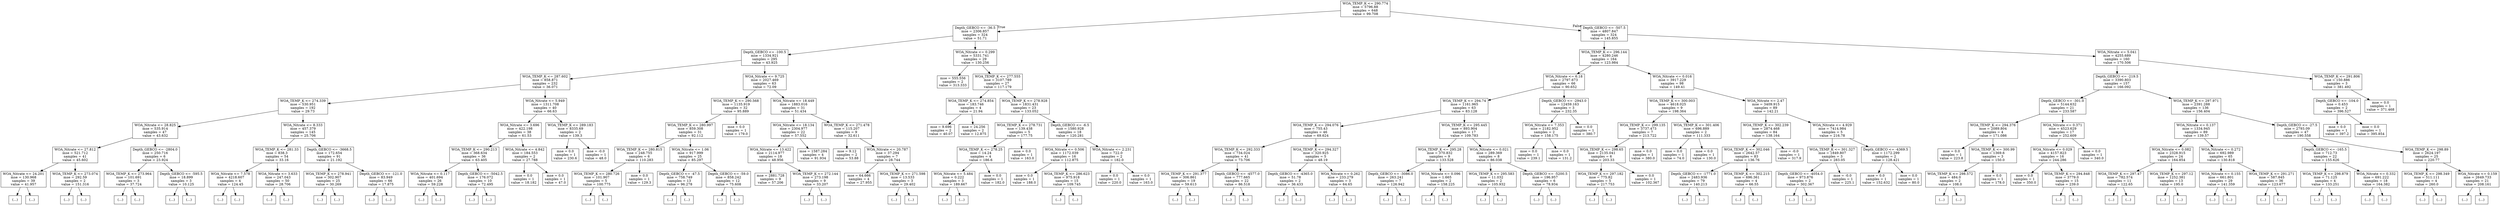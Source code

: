 digraph Tree {
node [shape=box] ;
0 [label="WOA_TEMP_K <= 290.774\nmse = 5796.88\nsamples = 648\nvalue = 99.708"] ;
1 [label="Depth_GEBCO <= -36.5\nmse = 2306.857\nsamples = 324\nvalue = 51.71"] ;
0 -> 1 [labeldistance=2.5, labelangle=45, headlabel="True"] ;
2 [label="Depth_GEBCO <= -100.5\nmse = 1334.921\nsamples = 295\nvalue = 43.925"] ;
1 -> 2 ;
3 [label="WOA_TEMP_K <= 287.602\nmse = 858.871\nsamples = 232\nvalue = 36.071"] ;
2 -> 3 ;
4 [label="WOA_TEMP_K <= 274.339\nmse = 530.951\nsamples = 192\nvalue = 29.73"] ;
3 -> 4 ;
5 [label="WOA_Nitrate <= 28.825\nmse = 535.914\nsamples = 47\nvalue = 43.632"] ;
4 -> 5 ;
6 [label="WOA_Nitrate <= 27.812\nmse = 521.712\nsamples = 41\nvalue = 45.602"] ;
5 -> 6 ;
7 [label="WOA_Nitrate <= 24.201\nmse = 130.968\nsamples = 39\nvalue = 41.957"] ;
6 -> 7 ;
8 [label="(...)"] ;
7 -> 8 ;
29 [label="(...)"] ;
7 -> 29 ;
72 [label="WOA_TEMP_K <= 273.074\nmse = 292.59\nsamples = 2\nvalue = 151.316"] ;
6 -> 72 ;
73 [label="(...)"] ;
72 -> 73 ;
74 [label="(...)"] ;
72 -> 74 ;
75 [label="Depth_GEBCO <= -2804.0\nmse = 250.716\nsamples = 6\nvalue = 23.924"] ;
5 -> 75 ;
76 [label="WOA_TEMP_K <= 273.964\nmse = 101.691\nsamples = 3\nvalue = 37.724"] ;
75 -> 76 ;
77 [label="(...)"] ;
76 -> 77 ;
80 [label="(...)"] ;
76 -> 80 ;
81 [label="Depth_GEBCO <= -595.5\nmse = 18.899\nsamples = 3\nvalue = 10.125"] ;
75 -> 81 ;
82 [label="(...)"] ;
81 -> 82 ;
85 [label="(...)"] ;
81 -> 85 ;
86 [label="WOA_Nitrate <= 8.333\nmse = 457.379\nsamples = 145\nvalue = 25.706"] ;
4 -> 86 ;
87 [label="WOA_TEMP_K <= 281.33\nmse = 838.3\nsamples = 54\nvalue = 33.16"] ;
86 -> 87 ;
88 [label="WOA_Nitrate <= 7.578\nmse = 4218.607\nsamples = 4\nvalue = 124.45"] ;
87 -> 88 ;
89 [label="(...)"] ;
88 -> 89 ;
92 [label="(...)"] ;
88 -> 92 ;
95 [label="WOA_Nitrate <= 3.633\nmse = 247.043\nsamples = 50\nvalue = 28.706"] ;
87 -> 95 ;
96 [label="(...)"] ;
95 -> 96 ;
135 [label="(...)"] ;
95 -> 135 ;
158 [label="Depth_GEBCO <= -3668.5\nmse = 172.654\nsamples = 91\nvalue = 21.192"] ;
86 -> 158 ;
159 [label="WOA_TEMP_K <= 278.941\nmse = 302.907\nsamples = 25\nvalue = 30.269"] ;
158 -> 159 ;
160 [label="(...)"] ;
159 -> 160 ;
185 [label="(...)"] ;
159 -> 185 ;
208 [label="Depth_GEBCO <= -121.0\nmse = 83.949\nsamples = 66\nvalue = 17.875"] ;
158 -> 208 ;
209 [label="(...)"] ;
208 -> 209 ;
288 [label="(...)"] ;
208 -> 288 ;
291 [label="WOA_Nitrate <= 5.949\nmse = 1311.708\nsamples = 40\nvalue = 66.63"] ;
3 -> 291 ;
292 [label="WOA_Nitrate <= 3.696\nmse = 422.198\nsamples = 38\nvalue = 61.53"] ;
291 -> 292 ;
293 [label="WOA_TEMP_K <= 290.213\nmse = 368.634\nsamples = 36\nvalue = 63.405"] ;
292 -> 293 ;
294 [label="WOA_Nitrate <= 0.117\nmse = 401.694\nsamples = 26\nvalue = 59.228"] ;
293 -> 294 ;
295 [label="(...)"] ;
294 -> 295 ;
300 [label="(...)"] ;
294 -> 300 ;
337 [label="Depth_GEBCO <= -5042.5\nmse = 176.072\nsamples = 10\nvalue = 72.495"] ;
293 -> 337 ;
338 [label="(...)"] ;
337 -> 338 ;
347 [label="(...)"] ;
337 -> 347 ;
354 [label="WOA_Nitrate <= 4.842\nmse = 184.553\nsamples = 2\nvalue = 27.788"] ;
292 -> 354 ;
355 [label="mse = 0.0\nsamples = 1\nvalue = 18.182"] ;
354 -> 355 ;
356 [label="mse = 0.0\nsamples = 1\nvalue = 47.0"] ;
354 -> 356 ;
357 [label="WOA_TEMP_K <= 289.183\nmse = 8335.69\nsamples = 2\nvalue = 139.3"] ;
291 -> 357 ;
358 [label="mse = 0.0\nsamples = 1\nvalue = 230.6"] ;
357 -> 358 ;
359 [label="mse = -0.0\nsamples = 1\nvalue = 48.0"] ;
357 -> 359 ;
360 [label="WOA_Nitrate <= 9.725\nmse = 2027.469\nsamples = 63\nvalue = 72.09"] ;
2 -> 360 ;
361 [label="WOA_TEMP_K <= 290.568\nmse = 1135.919\nsamples = 32\nvalue = 95.889"] ;
360 -> 361 ;
362 [label="WOA_TEMP_K <= 280.997\nmse = 859.308\nsamples = 31\nvalue = 92.112"] ;
361 -> 362 ;
363 [label="WOA_TEMP_K <= 280.815\nmse = 248.755\nsamples = 6\nvalue = 110.283"] ;
362 -> 363 ;
364 [label="WOA_TEMP_K <= 280.726\nmse = 101.907\nsamples = 5\nvalue = 100.775"] ;
363 -> 364 ;
365 [label="(...)"] ;
364 -> 365 ;
372 [label="(...)"] ;
364 -> 372 ;
373 [label="mse = 0.0\nsamples = 1\nvalue = 129.3"] ;
363 -> 373 ;
374 [label="WOA_Nitrate <= 1.06\nmse = 917.999\nsamples = 25\nvalue = 85.297"] ;
362 -> 374 ;
375 [label="Depth_GEBCO <= -47.5\nmse = 758.749\nsamples = 13\nvalue = 96.278"] ;
374 -> 375 ;
376 [label="(...)"] ;
375 -> 376 ;
387 [label="(...)"] ;
375 -> 387 ;
398 [label="Depth_GEBCO <= -59.0\nmse = 858.242\nsamples = 12\nvalue = 75.608"] ;
374 -> 398 ;
399 [label="(...)"] ;
398 -> 399 ;
402 [label="(...)"] ;
398 -> 402 ;
415 [label="mse = 0.0\nsamples = 1\nvalue = 179.0"] ;
361 -> 415 ;
416 [label="WOA_Nitrate <= 18.449\nmse = 1883.016\nsamples = 31\nvalue = 51.434"] ;
360 -> 416 ;
417 [label="WOA_Nitrate <= 18.134\nmse = 2304.977\nsamples = 22\nvalue = 57.552"] ;
416 -> 417 ;
418 [label="WOA_Nitrate <= 13.422\nmse = 2114.977\nsamples = 18\nvalue = 48.956"] ;
417 -> 418 ;
419 [label="mse = 2881.728\nsamples = 9\nvalue = 57.206"] ;
418 -> 419 ;
420 [label="WOA_TEMP_K <= 272.144\nmse = 273.198\nsamples = 9\nvalue = 33.207"] ;
418 -> 420 ;
421 [label="(...)"] ;
420 -> 421 ;
424 [label="(...)"] ;
420 -> 424 ;
427 [label="mse = 1587.284\nsamples = 4\nvalue = 91.934"] ;
417 -> 427 ;
428 [label="WOA_TEMP_K <= 271.478\nmse = 115.207\nsamples = 9\nvalue = 32.611"] ;
416 -> 428 ;
429 [label="mse = 9.12\nsamples = 2\nvalue = 53.88"] ;
428 -> 429 ;
430 [label="WOA_Nitrate <= 20.787\nmse = 37.294\nsamples = 7\nvalue = 28.744"] ;
428 -> 430 ;
431 [label="mse = 64.666\nsamples = 4\nvalue = 27.955"] ;
430 -> 431 ;
432 [label="WOA_TEMP_K <= 271.598\nmse = 13.533\nsamples = 3\nvalue = 29.402"] ;
430 -> 432 ;
433 [label="(...)"] ;
432 -> 433 ;
434 [label="(...)"] ;
432 -> 434 ;
435 [label="WOA_Nitrate <= 0.299\nmse = 5331.741\nsamples = 29\nvalue = 130.256"] ;
1 -> 435 ;
436 [label="mse = 555.556\nsamples = 2\nvalue = 313.333"] ;
435 -> 436 ;
437 [label="WOA_TEMP_K <= 277.555\nmse = 3107.789\nsamples = 27\nvalue = 117.179"] ;
435 -> 437 ;
438 [label="WOA_TEMP_K <= 274.854\nmse = 183.746\nsamples = 4\nvalue = 21.94"] ;
437 -> 438 ;
439 [label="mse = 9.696\nsamples = 2\nvalue = 40.07"] ;
438 -> 439 ;
440 [label="mse = 24.256\nsamples = 2\nvalue = 12.875"] ;
438 -> 440 ;
441 [label="WOA_TEMP_K <= 278.928\nmse = 1831.431\nsamples = 23\nvalue = 133.052"] ;
437 -> 441 ;
442 [label="WOA_TEMP_K <= 278.731\nmse = 139.438\nsamples = 5\nvalue = 177.75"] ;
441 -> 442 ;
443 [label="WOA_TEMP_K <= 278.25\nmse = 14.24\nsamples = 4\nvalue = 186.6"] ;
442 -> 443 ;
444 [label="WOA_Nitrate <= 5.484\nmse = 0.222\nsamples = 3\nvalue = 189.667"] ;
443 -> 444 ;
445 [label="(...)"] ;
444 -> 445 ;
446 [label="(...)"] ;
444 -> 446 ;
447 [label="mse = 0.0\nsamples = 1\nvalue = 182.0"] ;
443 -> 447 ;
448 [label="mse = 0.0\nsamples = 1\nvalue = 163.0"] ;
442 -> 448 ;
449 [label="Depth_GEBCO <= -6.5\nmse = 1580.928\nsamples = 18\nvalue = 120.281"] ;
441 -> 449 ;
450 [label="WOA_Nitrate <= 0.506\nmse = 1172.039\nsamples = 16\nvalue = 112.875"] ;
449 -> 450 ;
451 [label="mse = 0.0\nsamples = 1\nvalue = 188.0"] ;
450 -> 451 ;
452 [label="WOA_TEMP_K <= 286.623\nmse = 975.918\nsamples = 15\nvalue = 109.745"] ;
450 -> 452 ;
453 [label="(...)"] ;
452 -> 453 ;
464 [label="(...)"] ;
452 -> 464 ;
481 [label="WOA_Nitrate <= 2.231\nmse = 722.0\nsamples = 2\nvalue = 182.0"] ;
449 -> 481 ;
482 [label="mse = 0.0\nsamples = 1\nvalue = 220.0"] ;
481 -> 482 ;
483 [label="mse = 0.0\nsamples = 1\nvalue = 163.0"] ;
481 -> 483 ;
484 [label="Depth_GEBCO <= -507.5\nmse = 4807.847\nsamples = 324\nvalue = 145.855"] ;
0 -> 484 [labeldistance=2.5, labelangle=-45, headlabel="False"] ;
485 [label="WOA_TEMP_K <= 296.144\nmse = 4280.246\nsamples = 164\nvalue = 123.984"] ;
484 -> 485 ;
486 [label="WOA_Nitrate <= 6.18\nmse = 2797.673\nsamples = 66\nvalue = 90.652"] ;
485 -> 486 ;
487 [label="WOA_TEMP_K <= 294.74\nmse = 1161.965\nsamples = 63\nvalue = 83.128"] ;
486 -> 487 ;
488 [label="WOA_TEMP_K <= 294.076\nmse = 755.43\nsamples = 46\nvalue = 69.624"] ;
487 -> 488 ;
489 [label="WOA_TEMP_K <= 292.333\nmse = 734.024\nsamples = 41\nvalue = 73.706"] ;
488 -> 489 ;
490 [label="WOA_TEMP_K <= 291.377\nmse = 306.861\nsamples = 19\nvalue = 59.613"] ;
489 -> 490 ;
491 [label="(...)"] ;
490 -> 491 ;
500 [label="(...)"] ;
490 -> 500 ;
523 [label="Depth_GEBCO <= -4577.0\nmse = 777.665\nsamples = 22\nvalue = 86.518"] ;
489 -> 523 ;
524 [label="(...)"] ;
523 -> 524 ;
535 [label="(...)"] ;
523 -> 535 ;
562 [label="WOA_TEMP_K <= 294.327\nmse = 320.925\nsamples = 5\nvalue = 48.19"] ;
488 -> 562 ;
563 [label="Depth_GEBCO <= -4365.0\nmse = 51.78\nsamples = 2\nvalue = 36.433"] ;
562 -> 563 ;
564 [label="(...)"] ;
563 -> 564 ;
565 [label="(...)"] ;
563 -> 565 ;
566 [label="WOA_Nitrate <= 0.262\nmse = 233.279\nsamples = 3\nvalue = 64.65"] ;
562 -> 566 ;
567 [label="(...)"] ;
566 -> 567 ;
570 [label="(...)"] ;
566 -> 570 ;
571 [label="WOA_TEMP_K <= 295.445\nmse = 893.904\nsamples = 17\nvalue = 109.783"] ;
487 -> 571 ;
572 [label="WOA_TEMP_K <= 295.28\nmse = 370.832\nsamples = 9\nvalue = 133.528"] ;
571 -> 572 ;
573 [label="Depth_GEBCO <= -3086.0\nmse = 263.241\nsamples = 7\nvalue = 126.942"] ;
572 -> 573 ;
574 [label="(...)"] ;
573 -> 574 ;
585 [label="(...)"] ;
573 -> 585 ;
586 [label="WOA_Nitrate <= 0.096\nmse = 1.665\nsamples = 2\nvalue = 158.225"] ;
572 -> 586 ;
587 [label="(...)"] ;
586 -> 587 ;
588 [label="(...)"] ;
586 -> 588 ;
589 [label="WOA_Nitrate <= 0.021\nmse = 289.369\nsamples = 8\nvalue = 86.038"] ;
571 -> 589 ;
590 [label="WOA_TEMP_K <= 295.583\nmse = 11.032\nsamples = 2\nvalue = 105.932"] ;
589 -> 590 ;
591 [label="(...)"] ;
590 -> 591 ;
592 [label="(...)"] ;
590 -> 592 ;
593 [label="Depth_GEBCO <= -5200.5\nmse = 196.957\nsamples = 6\nvalue = 78.934"] ;
589 -> 593 ;
594 [label="(...)"] ;
593 -> 594 ;
597 [label="(...)"] ;
593 -> 597 ;
602 [label="Depth_GEBCO <= -2943.0\nmse = 12459.163\nsamples = 3\nvalue = 232.35"] ;
486 -> 602 ;
603 [label="WOA_Nitrate <= 7.353\nmse = 2182.952\nsamples = 2\nvalue = 158.175"] ;
602 -> 603 ;
604 [label="mse = 0.0\nsamples = 1\nvalue = 239.1"] ;
603 -> 604 ;
605 [label="mse = 0.0\nsamples = 1\nvalue = 131.2"] ;
603 -> 605 ;
606 [label="mse = 0.0\nsamples = 1\nvalue = 380.7"] ;
602 -> 606 ;
607 [label="WOA_Nitrate <= 0.016\nmse = 3917.229\nsamples = 98\nvalue = 149.41"] ;
485 -> 607 ;
608 [label="WOA_TEMP_K <= 300.003\nmse = 4618.025\nsamples = 9\nvalue = 198.364"] ;
607 -> 608 ;
609 [label="WOA_TEMP_K <= 299.135\nmse = 3737.473\nsamples = 7\nvalue = 213.722"] ;
608 -> 609 ;
610 [label="WOA_TEMP_K <= 298.65\nmse = 2135.041\nsamples = 6\nvalue = 203.33"] ;
609 -> 610 ;
611 [label="WOA_TEMP_K <= 297.182\nmse = 775.82\nsamples = 5\nvalue = 217.753"] ;
610 -> 611 ;
612 [label="(...)"] ;
611 -> 612 ;
615 [label="(...)"] ;
611 -> 615 ;
620 [label="mse = 0.0\nsamples = 1\nvalue = 102.367"] ;
610 -> 620 ;
621 [label="mse = 0.0\nsamples = 1\nvalue = 380.0"] ;
609 -> 621 ;
622 [label="WOA_TEMP_K <= 301.406\nmse = 696.889\nsamples = 2\nvalue = 111.333"] ;
608 -> 622 ;
623 [label="mse = 0.0\nsamples = 1\nvalue = 74.0"] ;
622 -> 623 ;
624 [label="mse = 0.0\nsamples = 1\nvalue = 130.0"] ;
622 -> 624 ;
625 [label="WOA_Nitrate <= 2.47\nmse = 3409.915\nsamples = 89\nvalue = 142.21"] ;
607 -> 625 ;
626 [label="WOA_TEMP_K <= 302.239\nmse = 2874.468\nsamples = 84\nvalue = 138.164"] ;
625 -> 626 ;
627 [label="WOA_TEMP_K <= 302.046\nmse = 2642.57\nsamples = 83\nvalue = 136.76"] ;
626 -> 627 ;
628 [label="Depth_GEBCO <= -1771.0\nmse = 2483.936\nsamples = 79\nvalue = 140.213"] ;
627 -> 628 ;
629 [label="(...)"] ;
628 -> 629 ;
770 [label="(...)"] ;
628 -> 770 ;
779 [label="WOA_TEMP_K <= 302.215\nmse = 696.361\nsamples = 4\nvalue = 66.55"] ;
627 -> 779 ;
780 [label="(...)"] ;
779 -> 780 ;
785 [label="(...)"] ;
779 -> 785 ;
786 [label="mse = -0.0\nsamples = 1\nvalue = 317.9"] ;
626 -> 786 ;
787 [label="WOA_Nitrate <= 4.929\nmse = 7414.984\nsamples = 5\nvalue = 216.78"] ;
625 -> 787 ;
788 [label="WOA_TEMP_K <= 301.327\nmse = 1849.807\nsamples = 3\nvalue = 283.05"] ;
787 -> 788 ;
789 [label="Depth_GEBCO <= -4054.0\nmse = 973.876\nsamples = 2\nvalue = 302.367"] ;
788 -> 789 ;
790 [label="(...)"] ;
789 -> 790 ;
791 [label="(...)"] ;
789 -> 791 ;
792 [label="mse = -0.0\nsamples = 1\nvalue = 225.1"] ;
788 -> 792 ;
793 [label="Depth_GEBCO <= -4369.5\nmse = 1172.299\nsamples = 2\nvalue = 128.421"] ;
787 -> 793 ;
794 [label="mse = 0.0\nsamples = 1\nvalue = 152.632"] ;
793 -> 794 ;
795 [label="mse = 0.0\nsamples = 1\nvalue = 80.0"] ;
793 -> 795 ;
796 [label="WOA_Nitrate <= 5.041\nmse = 4255.689\nsamples = 160\nvalue = 170.506"] ;
484 -> 796 ;
797 [label="Depth_GEBCO <= -219.5\nmse = 3390.803\nsamples = 157\nvalue = 166.092"] ;
796 -> 797 ;
798 [label="Depth_GEBCO <= -301.0\nmse = 5144.632\nsamples = 21\nvalue = 233.587"] ;
797 -> 798 ;
799 [label="WOA_TEMP_K <= 294.376\nmse = 2089.804\nsamples = 4\nvalue = 171.086"] ;
798 -> 799 ;
800 [label="mse = 0.0\nsamples = 1\nvalue = 223.8"] ;
799 -> 800 ;
801 [label="WOA_TEMP_K <= 300.99\nmse = 1369.6\nsamples = 3\nvalue = 150.0"] ;
799 -> 801 ;
802 [label="WOA_TEMP_K <= 298.572\nmse = 484.0\nsamples = 2\nvalue = 108.0"] ;
801 -> 802 ;
803 [label="(...)"] ;
802 -> 803 ;
804 [label="(...)"] ;
802 -> 804 ;
805 [label="mse = 0.0\nsamples = 1\nvalue = 178.0"] ;
801 -> 805 ;
806 [label="WOA_Nitrate <= 0.371\nmse = 4523.629\nsamples = 17\nvalue = 252.609"] ;
798 -> 806 ;
807 [label="WOA_Nitrate <= 0.029\nmse = 4157.823\nsamples = 16\nvalue = 244.286"] ;
806 -> 807 ;
808 [label="mse = 0.0\nsamples = 1\nvalue = 350.0"] ;
807 -> 808 ;
809 [label="WOA_TEMP_K <= 294.848\nmse = 3779.0\nsamples = 15\nvalue = 239.0"] ;
807 -> 809 ;
810 [label="(...)"] ;
809 -> 810 ;
815 [label="(...)"] ;
809 -> 815 ;
826 [label="mse = 0.0\nsamples = 1\nvalue = 340.0"] ;
806 -> 826 ;
827 [label="WOA_TEMP_K <= 297.971\nmse = 2391.288\nsamples = 136\nvalue = 156.404"] ;
797 -> 827 ;
828 [label="WOA_Nitrate <= 0.137\nmse = 1334.945\nsamples = 89\nvalue = 139.57"] ;
827 -> 828 ;
829 [label="WOA_Nitrate <= 0.082\nmse = 2328.915\nsamples = 24\nvalue = 164.854"] ;
828 -> 829 ;
830 [label="WOA_TEMP_K <= 297.47\nmse = 782.574\nsamples = 11\nvalue = 122.65"] ;
829 -> 830 ;
831 [label="(...)"] ;
830 -> 831 ;
836 [label="(...)"] ;
830 -> 836 ;
837 [label="WOA_TEMP_K <= 297.12\nmse = 1252.381\nsamples = 13\nvalue = 195.0"] ;
829 -> 837 ;
838 [label="(...)"] ;
837 -> 838 ;
847 [label="(...)"] ;
837 -> 847 ;
852 [label="WOA_Nitrate <= 0.272\nmse = 692.989\nsamples = 65\nvalue = 130.818"] ;
828 -> 852 ;
853 [label="WOA_Nitrate <= 0.155\nmse = 661.801\nsamples = 29\nvalue = 141.359"] ;
852 -> 853 ;
854 [label="(...)"] ;
853 -> 854 ;
873 [label="(...)"] ;
853 -> 873 ;
886 [label="WOA_TEMP_K <= 291.271\nmse = 587.845\nsamples = 36\nvalue = 123.677"] ;
852 -> 886 ;
887 [label="(...)"] ;
886 -> 887 ;
894 [label="(...)"] ;
886 -> 894 ;
935 [label="Depth_GEBCO <= -27.5\nmse = 2793.09\nsamples = 47\nvalue = 190.558"] ;
827 -> 935 ;
936 [label="Depth_GEBCO <= -165.5\nmse = 712.73\nsamples = 22\nvalue = 155.626"] ;
935 -> 936 ;
937 [label="WOA_TEMP_K <= 298.879\nmse = 71.125\nsamples = 4\nvalue = 133.251"] ;
936 -> 937 ;
938 [label="(...)"] ;
937 -> 938 ;
939 [label="(...)"] ;
937 -> 939 ;
940 [label="WOA_Nitrate <= 0.332\nmse = 691.222\nsamples = 18\nvalue = 164.382"] ;
936 -> 940 ;
941 [label="(...)"] ;
940 -> 941 ;
954 [label="(...)"] ;
940 -> 954 ;
967 [label="WOA_TEMP_K <= 298.89\nmse = 2624.197\nsamples = 25\nvalue = 220.77"] ;
935 -> 967 ;
968 [label="WOA_TEMP_K <= 298.349\nmse = 511.111\nsamples = 4\nvalue = 260.0"] ;
967 -> 968 ;
969 [label="(...)"] ;
968 -> 969 ;
970 [label="(...)"] ;
968 -> 970 ;
973 [label="WOA_Nitrate <= 0.159\nmse = 2649.733\nsamples = 21\nvalue = 208.161"] ;
967 -> 973 ;
974 [label="(...)"] ;
973 -> 974 ;
993 [label="(...)"] ;
973 -> 993 ;
996 [label="WOA_TEMP_K <= 291.806\nmse = 150.886\nsamples = 3\nvalue = 381.492"] ;
796 -> 996 ;
997 [label="Depth_GEBCO <= -104.0\nmse = 0.453\nsamples = 2\nvalue = 396.527"] ;
996 -> 997 ;
998 [label="mse = 0.0\nsamples = 1\nvalue = 397.2"] ;
997 -> 998 ;
999 [label="mse = 0.0\nsamples = 1\nvalue = 395.854"] ;
997 -> 999 ;
1000 [label="mse = 0.0\nsamples = 1\nvalue = 371.468"] ;
996 -> 1000 ;
}